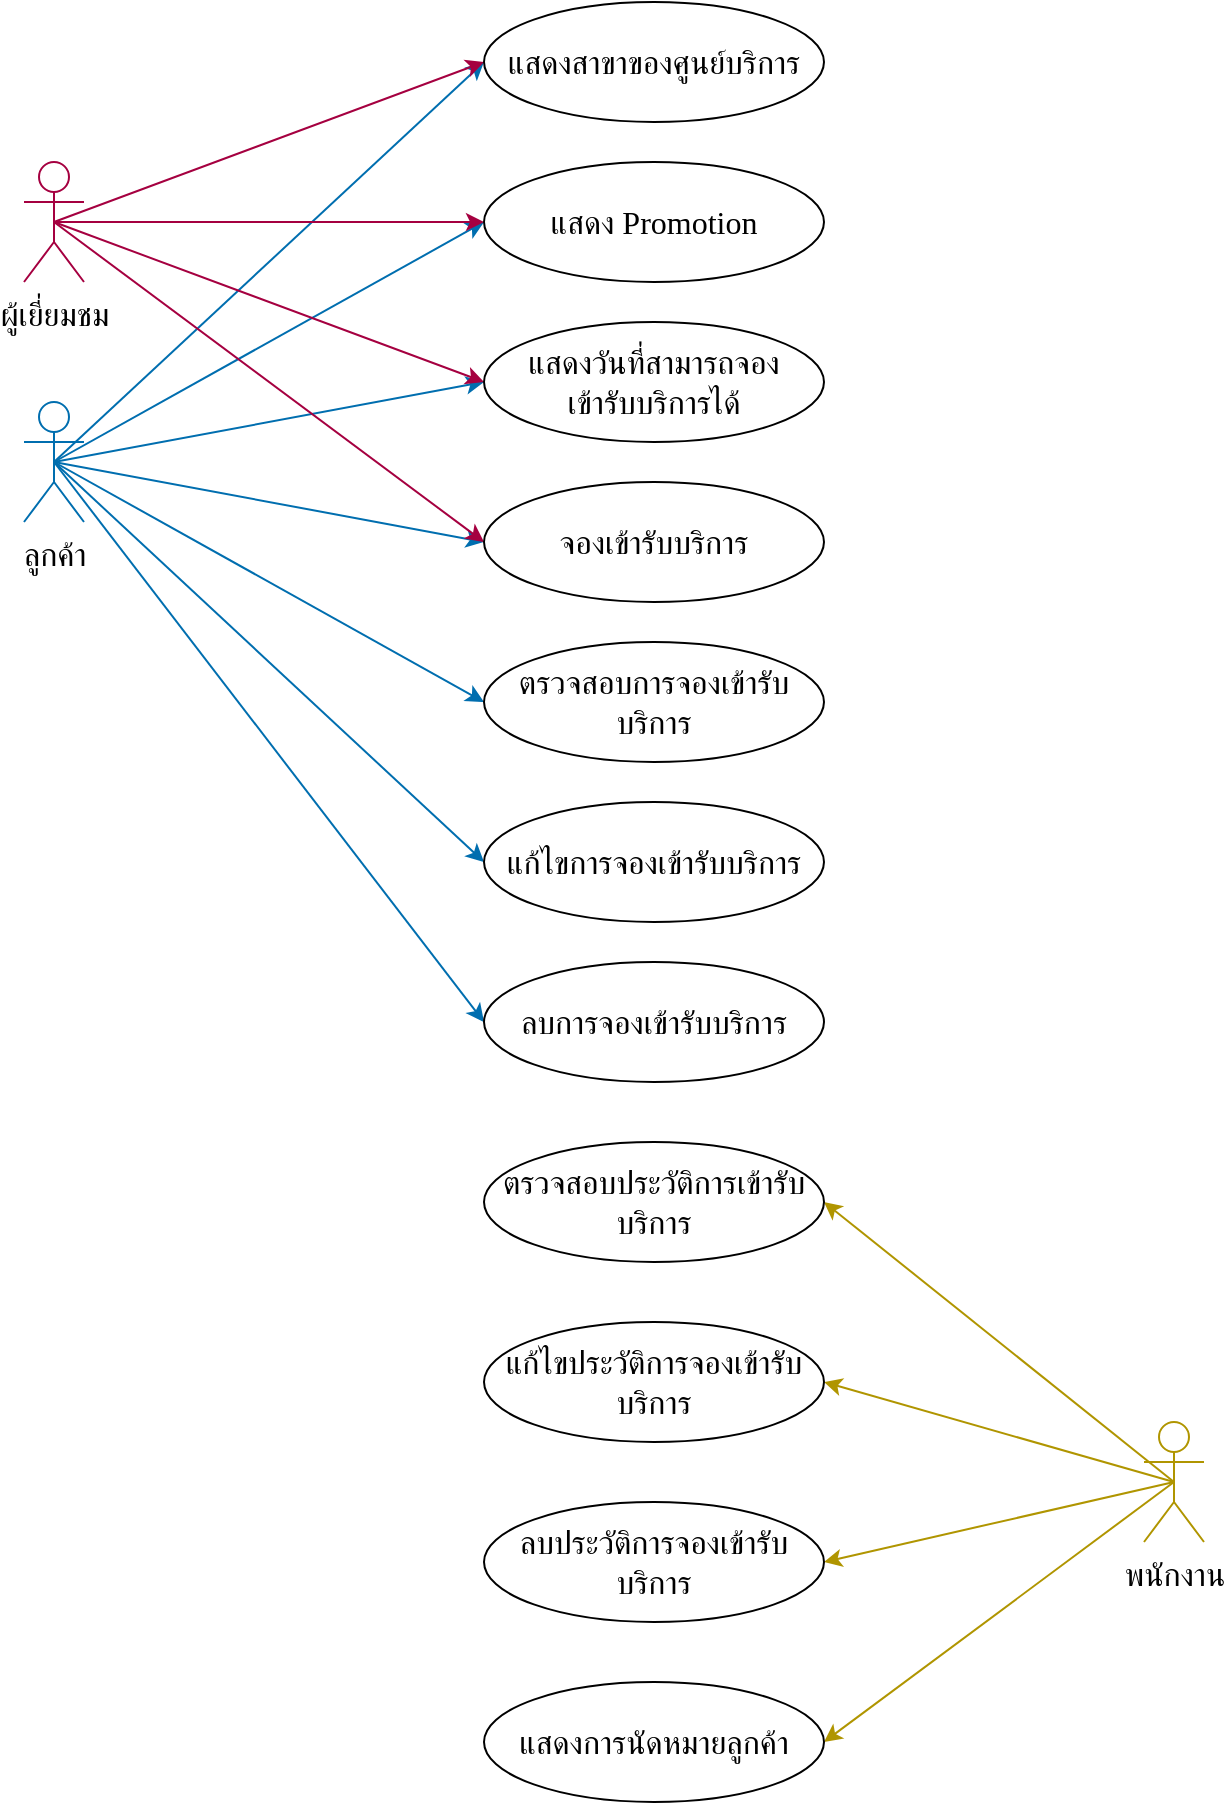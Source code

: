 <mxfile scale="10" border="0">
    <diagram id="RrSnb8na4pvMSzzhe3lu" name="use case diagram">
        <mxGraphModel dx="823" dy="599" grid="1" gridSize="10" guides="1" tooltips="1" connect="1" arrows="1" fold="1" page="1" pageScale="1" pageWidth="827" pageHeight="1169" math="0" shadow="0">
            <root>
                <mxCell id="0"/>
                <mxCell id="1" parent="0"/>
                <mxCell id="23" style="edgeStyle=none;html=1;entryX=0;entryY=0.5;entryDx=0;entryDy=0;exitX=0.5;exitY=0.5;exitDx=0;exitDy=0;exitPerimeter=0;fillColor=#1ba1e2;strokeColor=#006EAF;fontFamily=th sarabunPSK;fontSize=16;rounded=1;" parent="1" source="4" target="7" edge="1">
                    <mxGeometry relative="1" as="geometry"/>
                </mxCell>
                <mxCell id="24" style="edgeStyle=none;html=1;entryX=0;entryY=0.5;entryDx=0;entryDy=0;exitX=0.5;exitY=0.5;exitDx=0;exitDy=0;exitPerimeter=0;fillColor=#1ba1e2;strokeColor=#006EAF;fontFamily=th sarabunPSK;fontSize=16;rounded=1;" parent="1" source="4" target="8" edge="1">
                    <mxGeometry relative="1" as="geometry"/>
                </mxCell>
                <mxCell id="25" style="edgeStyle=none;html=1;entryX=0;entryY=0.5;entryDx=0;entryDy=0;exitX=0.5;exitY=0.5;exitDx=0;exitDy=0;exitPerimeter=0;fillColor=#1ba1e2;strokeColor=#006EAF;fontFamily=th sarabunPSK;fontSize=16;rounded=1;" parent="1" source="4" target="9" edge="1">
                    <mxGeometry relative="1" as="geometry"/>
                </mxCell>
                <mxCell id="26" style="edgeStyle=none;html=1;entryX=0;entryY=0.5;entryDx=0;entryDy=0;exitX=0.5;exitY=0.5;exitDx=0;exitDy=0;exitPerimeter=0;fillColor=#1ba1e2;strokeColor=#006EAF;fontFamily=th sarabunPSK;fontSize=16;rounded=1;" parent="1" source="4" target="10" edge="1">
                    <mxGeometry relative="1" as="geometry"/>
                </mxCell>
                <mxCell id="34" style="edgeStyle=none;html=1;exitX=0.5;exitY=0.5;exitDx=0;exitDy=0;exitPerimeter=0;entryX=0;entryY=0.5;entryDx=0;entryDy=0;fillColor=#1ba1e2;strokeColor=#006EAF;fontFamily=th sarabunPSK;fontSize=16;rounded=1;" parent="1" source="4" target="32" edge="1">
                    <mxGeometry relative="1" as="geometry"/>
                </mxCell>
                <mxCell id="36" style="edgeStyle=none;html=1;exitX=0.5;exitY=0.5;exitDx=0;exitDy=0;exitPerimeter=0;entryX=0;entryY=0.5;entryDx=0;entryDy=0;fillColor=#1ba1e2;strokeColor=#006EAF;fontFamily=th sarabunPSK;fontSize=16;rounded=1;" parent="1" source="4" target="35" edge="1">
                    <mxGeometry relative="1" as="geometry"/>
                </mxCell>
                <mxCell id="43" style="edgeStyle=none;html=1;exitX=0.5;exitY=0.5;exitDx=0;exitDy=0;exitPerimeter=0;entryX=0;entryY=0.5;entryDx=0;entryDy=0;fillColor=#1ba1e2;strokeColor=#006EAF;" edge="1" parent="1" source="4" target="41">
                    <mxGeometry relative="1" as="geometry"/>
                </mxCell>
                <mxCell id="4" value="ลูกค้า" style="shape=umlActor;verticalLabelPosition=bottom;verticalAlign=top;html=1;outlineConnect=0;fillColor=none;fontColor=#000000;strokeColor=#006EAF;fontFamily=th sarabunPSK;fontSize=16;rounded=1;" parent="1" vertex="1">
                    <mxGeometry x="110" y="300" width="30" height="60" as="geometry"/>
                </mxCell>
                <mxCell id="22" style="edgeStyle=none;html=1;entryX=0;entryY=0.5;entryDx=0;entryDy=0;exitX=0.5;exitY=0.5;exitDx=0;exitDy=0;exitPerimeter=0;fillColor=#d80073;strokeColor=#A50040;fontFamily=th sarabunPSK;fontSize=16;rounded=1;" parent="1" source="5" target="7" edge="1">
                    <mxGeometry relative="1" as="geometry"/>
                </mxCell>
                <mxCell id="33" style="edgeStyle=none;html=1;exitX=0.5;exitY=0.5;exitDx=0;exitDy=0;exitPerimeter=0;fillColor=#d80073;strokeColor=#A50040;fontFamily=th sarabunPSK;fontSize=16;rounded=1;entryX=0;entryY=0.5;entryDx=0;entryDy=0;" parent="1" source="5" target="32" edge="1">
                    <mxGeometry relative="1" as="geometry"/>
                </mxCell>
                <mxCell id="40" style="edgeStyle=none;html=1;exitX=0.5;exitY=0.5;exitDx=0;exitDy=0;exitPerimeter=0;entryX=0;entryY=0.5;entryDx=0;entryDy=0;fillColor=#d80073;strokeColor=#A50040;fontFamily=th sarabunPSK;fontSize=16;rounded=1;" parent="1" source="5" target="35" edge="1">
                    <mxGeometry relative="1" as="geometry"/>
                </mxCell>
                <mxCell id="42" style="edgeStyle=none;html=1;exitX=0.5;exitY=0.5;exitDx=0;exitDy=0;exitPerimeter=0;entryX=0;entryY=0.5;entryDx=0;entryDy=0;fillColor=#d80073;strokeColor=#A50040;" parent="1" source="5" target="41" edge="1">
                    <mxGeometry relative="1" as="geometry"/>
                </mxCell>
                <mxCell id="5" value="ผู้เยี่ยมชม" style="shape=umlActor;verticalLabelPosition=bottom;verticalAlign=top;html=1;outlineConnect=0;fillColor=none;fontColor=#000000;strokeColor=#A50040;fontFamily=th sarabunPSK;fontSize=16;rounded=1;" parent="1" vertex="1">
                    <mxGeometry x="110" y="180" width="30" height="60" as="geometry"/>
                </mxCell>
                <mxCell id="13" style="edgeStyle=none;html=1;exitX=0.5;exitY=0.5;exitDx=0;exitDy=0;exitPerimeter=0;entryX=1;entryY=0.5;entryDx=0;entryDy=0;fillColor=#e3c800;strokeColor=#B09500;fontFamily=th sarabunPSK;fontSize=16;rounded=1;" parent="1" source="6" target="11" edge="1">
                    <mxGeometry relative="1" as="geometry"/>
                </mxCell>
                <mxCell id="15" style="edgeStyle=none;html=1;exitX=0.5;exitY=0.5;exitDx=0;exitDy=0;exitPerimeter=0;entryX=1;entryY=0.5;entryDx=0;entryDy=0;fillColor=#e3c800;strokeColor=#B09500;fontFamily=th sarabunPSK;fontSize=16;rounded=1;" parent="1" source="6" target="12" edge="1">
                    <mxGeometry relative="1" as="geometry"/>
                </mxCell>
                <mxCell id="16" style="edgeStyle=none;html=1;exitX=0.5;exitY=0.5;exitDx=0;exitDy=0;exitPerimeter=0;entryX=1;entryY=0.5;entryDx=0;entryDy=0;fillColor=#e3c800;strokeColor=#B09500;fontFamily=th sarabunPSK;fontSize=16;rounded=1;" parent="1" source="6" target="14" edge="1">
                    <mxGeometry relative="1" as="geometry"/>
                </mxCell>
                <mxCell id="31" style="edgeStyle=none;html=1;exitX=0.5;exitY=0.5;exitDx=0;exitDy=0;exitPerimeter=0;entryX=1;entryY=0.5;entryDx=0;entryDy=0;fillColor=#e3c800;strokeColor=#B09500;fontFamily=th sarabunPSK;fontSize=16;rounded=1;" parent="1" source="6" target="30" edge="1">
                    <mxGeometry relative="1" as="geometry"/>
                </mxCell>
                <mxCell id="6" value="พนักงาน" style="shape=umlActor;verticalLabelPosition=bottom;verticalAlign=top;html=1;outlineConnect=0;fillColor=none;fontColor=#000000;strokeColor=#B09500;fontFamily=th sarabunPSK;fontSize=16;rounded=1;" parent="1" vertex="1">
                    <mxGeometry x="670" y="810" width="30" height="60" as="geometry"/>
                </mxCell>
                <mxCell id="7" value="จองเข้ารับบริการ" style="ellipse;whiteSpace=wrap;html=1;fontFamily=th sarabunPSK;fontSize=16;rounded=1;" parent="1" vertex="1">
                    <mxGeometry x="340" y="340" width="170" height="60" as="geometry"/>
                </mxCell>
                <mxCell id="8" value="ตรวจสอบการจองเข้ารับบริการ" style="ellipse;whiteSpace=wrap;html=1;fontFamily=th sarabunPSK;fontSize=16;rounded=1;" parent="1" vertex="1">
                    <mxGeometry x="340" y="420" width="170" height="60" as="geometry"/>
                </mxCell>
                <mxCell id="9" value="แก้ไขการจองเข้ารับบริการ" style="ellipse;whiteSpace=wrap;html=1;fontFamily=th sarabunPSK;fontSize=16;rounded=1;" parent="1" vertex="1">
                    <mxGeometry x="340" y="500" width="170" height="60" as="geometry"/>
                </mxCell>
                <mxCell id="10" value="ลบการจองเข้ารับบริการ" style="ellipse;whiteSpace=wrap;html=1;fontFamily=th sarabunPSK;fontSize=16;rounded=1;" parent="1" vertex="1">
                    <mxGeometry x="340" y="580" width="170" height="60" as="geometry"/>
                </mxCell>
                <mxCell id="11" value="ตรวจสอบประวัติการเข้ารับบริการ" style="ellipse;whiteSpace=wrap;html=1;fontFamily=th sarabunPSK;fontSize=16;rounded=1;" parent="1" vertex="1">
                    <mxGeometry x="340" y="670" width="170" height="60" as="geometry"/>
                </mxCell>
                <mxCell id="12" value="แก้ไขประวัติการจองเข้ารับบริการ" style="ellipse;whiteSpace=wrap;html=1;fontFamily=th sarabunPSK;fontSize=16;rounded=1;" parent="1" vertex="1">
                    <mxGeometry x="340" y="760" width="170" height="60" as="geometry"/>
                </mxCell>
                <mxCell id="14" value="ลบประวัติการจองเข้ารับบริการ" style="ellipse;whiteSpace=wrap;html=1;fontFamily=th sarabunPSK;fontSize=16;rounded=1;" parent="1" vertex="1">
                    <mxGeometry x="340" y="850" width="170" height="60" as="geometry"/>
                </mxCell>
                <mxCell id="30" value="แสดงการนัดหมายลูกค้า" style="ellipse;whiteSpace=wrap;html=1;fontFamily=th sarabunPSK;fontSize=16;rounded=1;" parent="1" vertex="1">
                    <mxGeometry x="340" y="940" width="170" height="60" as="geometry"/>
                </mxCell>
                <mxCell id="32" value="แสดงสาขาของศูนย์บริการ" style="ellipse;whiteSpace=wrap;html=1;fontFamily=th sarabunPSK;fontSize=16;rounded=1;" parent="1" vertex="1">
                    <mxGeometry x="340" y="100" width="170" height="60" as="geometry"/>
                </mxCell>
                <mxCell id="35" value="แสดง Promotion" style="ellipse;whiteSpace=wrap;html=1;fontFamily=th sarabunPSK;fontSize=16;rounded=1;" parent="1" vertex="1">
                    <mxGeometry x="340" y="180" width="170" height="60" as="geometry"/>
                </mxCell>
                <mxCell id="41" value="แสดงวันที่สามารถจอง&lt;br&gt;เข้ารับบริการได้" style="ellipse;whiteSpace=wrap;html=1;fontFamily=th sarabunPSK;fontSize=16;rounded=1;" parent="1" vertex="1">
                    <mxGeometry x="340" y="260" width="170" height="60" as="geometry"/>
                </mxCell>
            </root>
        </mxGraphModel>
    </diagram>
</mxfile>